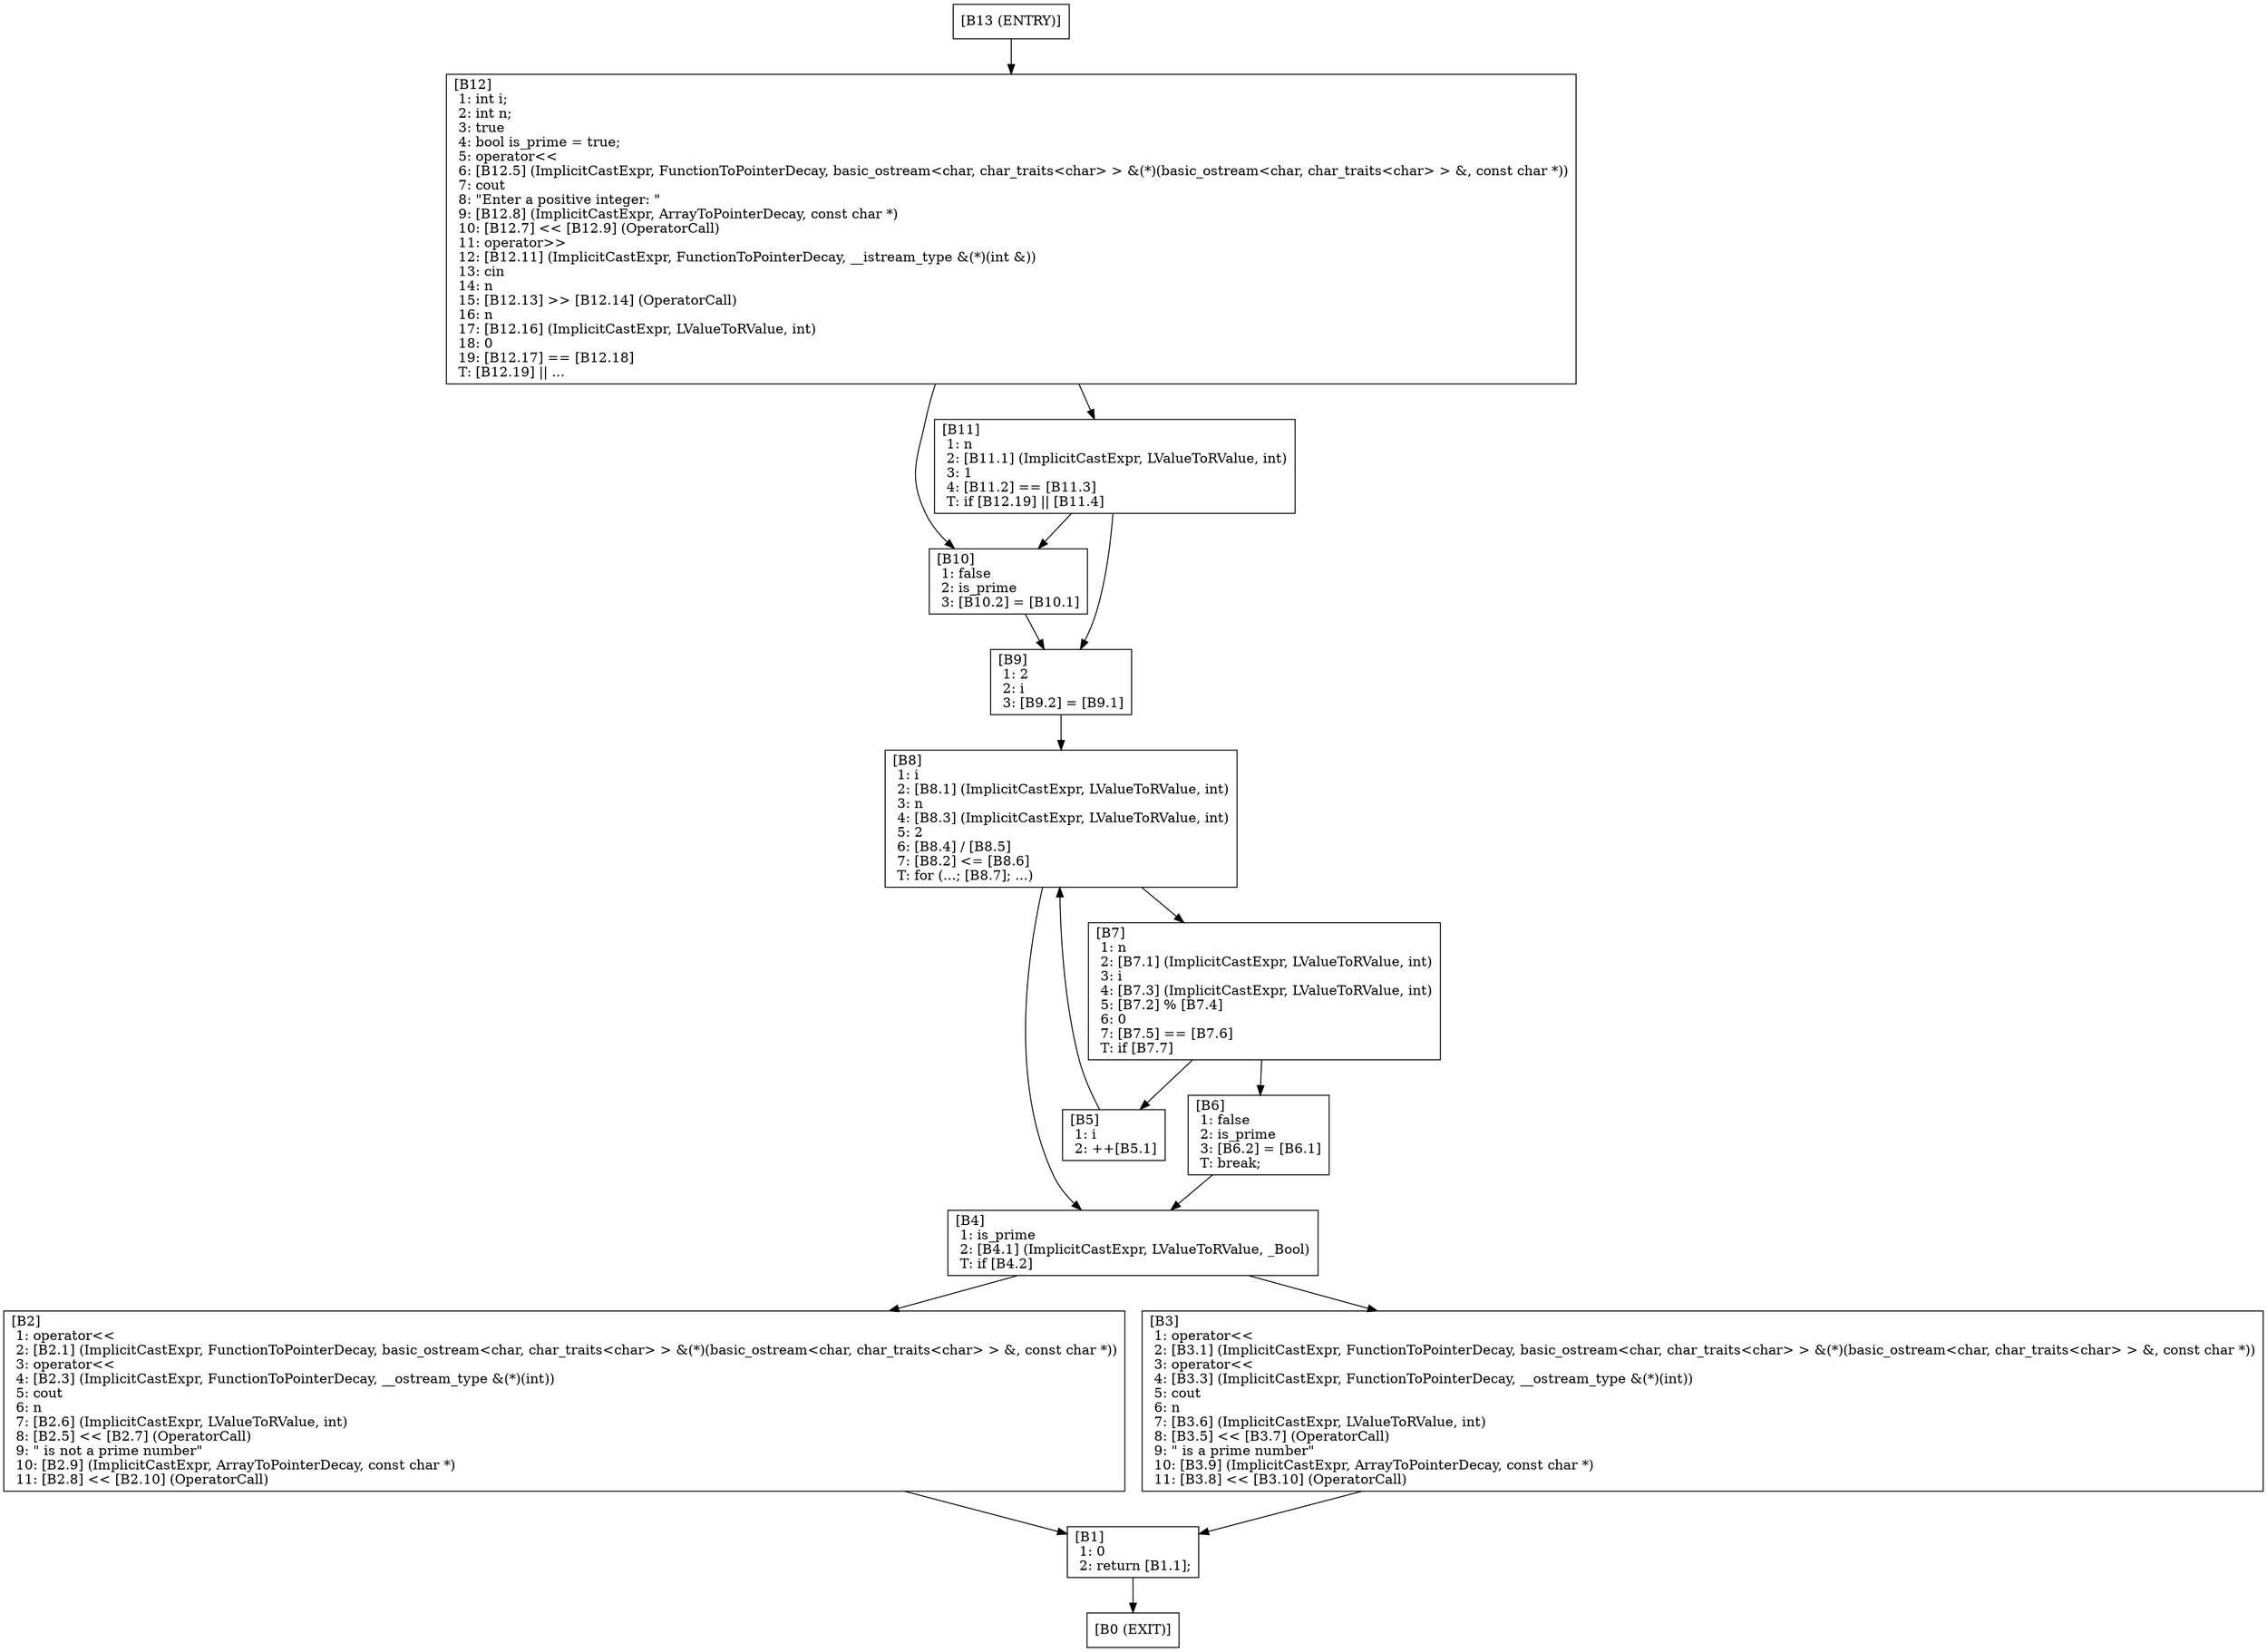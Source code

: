 digraph unnamed {

	Node0x55da2ffde9a0 [shape=record,label="{ [B0 (EXIT)]\l}"];
	Node0x55da2ffdea78 [shape=record,label="{ [B1]\l  1: 0\l  2: return [B1.1];\l}"];
	Node0x55da2ffdea78 -> Node0x55da2ffde9a0;
	Node0x55da2ffdeb68 [shape=record,label="{ [B2]\l  1: operator\<\<\l  2: [B2.1] (ImplicitCastExpr, FunctionToPointerDecay, basic_ostream\<char, char_traits\<char\> \> &(*)(basic_ostream\<char, char_traits\<char\> \> &, const char *))\l  3: operator\<\<\l  4: [B2.3] (ImplicitCastExpr, FunctionToPointerDecay, __ostream_type &(*)(int))\l  5: cout\l  6: n\l  7: [B2.6] (ImplicitCastExpr, LValueToRValue, int)\l  8: [B2.5] \<\< [B2.7] (OperatorCall)\l  9: \" is not a prime number\"\l 10: [B2.9] (ImplicitCastExpr, ArrayToPointerDecay, const char *)\l 11: [B2.8] \<\< [B2.10] (OperatorCall)\l}"];
	Node0x55da2ffdeb68 -> Node0x55da2ffdea78;
	Node0x55da2ffdedc0 [shape=record,label="{ [B3]\l  1: operator\<\<\l  2: [B3.1] (ImplicitCastExpr, FunctionToPointerDecay, basic_ostream\<char, char_traits\<char\> \> &(*)(basic_ostream\<char, char_traits\<char\> \> &, const char *))\l  3: operator\<\<\l  4: [B3.3] (ImplicitCastExpr, FunctionToPointerDecay, __ostream_type &(*)(int))\l  5: cout\l  6: n\l  7: [B3.6] (ImplicitCastExpr, LValueToRValue, int)\l  8: [B3.5] \<\< [B3.7] (OperatorCall)\l  9: \" is a prime number\"\l 10: [B3.9] (ImplicitCastExpr, ArrayToPointerDecay, const char *)\l 11: [B3.8] \<\< [B3.10] (OperatorCall)\l}"];
	Node0x55da2ffdedc0 -> Node0x55da2ffdea78;
	Node0x55da2ffdf038 [shape=record,label="{ [B4]\l  1: is_prime\l  2: [B4.1] (ImplicitCastExpr, LValueToRValue, _Bool)\l   T: if [B4.2]\l}"];
	Node0x55da2ffdf038 -> Node0x55da2ffdedc0;
	Node0x55da2ffdf038 -> Node0x55da2ffdeb68;
	Node0x55da2ffdf130 [shape=record,label="{ [B5]\l  1: i\l  2: ++[B5.1]\l}"];
	Node0x55da2ffdf130 -> Node0x55da2ffdf458;
	Node0x55da2ffdf208 [shape=record,label="{ [B6]\l  1: false\l  2: is_prime\l  3: [B6.2] = [B6.1]\l   T: break;\l}"];
	Node0x55da2ffdf208 -> Node0x55da2ffdf038;
	Node0x55da2ffdf2e0 [shape=record,label="{ [B7]\l  1: n\l  2: [B7.1] (ImplicitCastExpr, LValueToRValue, int)\l  3: i\l  4: [B7.3] (ImplicitCastExpr, LValueToRValue, int)\l  5: [B7.2] % [B7.4]\l  6: 0\l  7: [B7.5] == [B7.6]\l   T: if [B7.7]\l}"];
	Node0x55da2ffdf2e0 -> Node0x55da2ffdf208;
	Node0x55da2ffdf2e0 -> Node0x55da2ffdf130;
	Node0x55da2ffdf458 [shape=record,label="{ [B8]\l  1: i\l  2: [B8.1] (ImplicitCastExpr, LValueToRValue, int)\l  3: n\l  4: [B8.3] (ImplicitCastExpr, LValueToRValue, int)\l  5: 2\l  6: [B8.4] / [B8.5]\l  7: [B8.2] \<= [B8.6]\l   T: for (...; [B8.7]; ...)\l}"];
	Node0x55da2ffdf458 -> Node0x55da2ffdf2e0;
	Node0x55da2ffdf458 -> Node0x55da2ffdf038;
	Node0x55da2ffdf5f0 [shape=record,label="{ [B9]\l  1: 2\l  2: i\l  3: [B9.2] = [B9.1]\l}"];
	Node0x55da2ffdf5f0 -> Node0x55da2ffdf458;
	Node0x55da2ffdf6e8 [shape=record,label="{ [B10]\l  1: false\l  2: is_prime\l  3: [B10.2] = [B10.1]\l}"];
	Node0x55da2ffdf6e8 -> Node0x55da2ffdf5f0;
	Node0x55da2ffdf860 [shape=record,label="{ [B11]\l  1: n\l  2: [B11.1] (ImplicitCastExpr, LValueToRValue, int)\l  3: 1\l  4: [B11.2] == [B11.3]\l   T: if [B12.19] \|\| [B11.4]\l}"];
	Node0x55da2ffdf860 -> Node0x55da2ffdf6e8;
	Node0x55da2ffdf860 -> Node0x55da2ffdf5f0;
	Node0x55da2fff03c0 [shape=record,label="{ [B12]\l  1: int i;\l  2: int n;\l  3: true\l  4: bool is_prime = true;\l  5: operator\<\<\l  6: [B12.5] (ImplicitCastExpr, FunctionToPointerDecay, basic_ostream\<char, char_traits\<char\> \> &(*)(basic_ostream\<char, char_traits\<char\> \> &, const char *))\l  7: cout\l  8: \"Enter a positive integer: \"\l  9: [B12.8] (ImplicitCastExpr, ArrayToPointerDecay, const char *)\l 10: [B12.7] \<\< [B12.9] (OperatorCall)\l 11: operator\>\>\l 12: [B12.11] (ImplicitCastExpr, FunctionToPointerDecay, __istream_type &(*)(int &))\l 13: cin\l 14: n\l 15: [B12.13] \>\> [B12.14] (OperatorCall)\l 16: n\l 17: [B12.16] (ImplicitCastExpr, LValueToRValue, int)\l 18: 0\l 19: [B12.17] == [B12.18]\l   T: [B12.19] \|\| ...\l}"];
	Node0x55da2fff03c0 -> Node0x55da2ffdf6e8;
	Node0x55da2fff03c0 -> Node0x55da2ffdf860;
	Node0x55da2fff08a0 [shape=record,label="{ [B13 (ENTRY)]\l}"];
	Node0x55da2fff08a0 -> Node0x55da2fff03c0;
}
